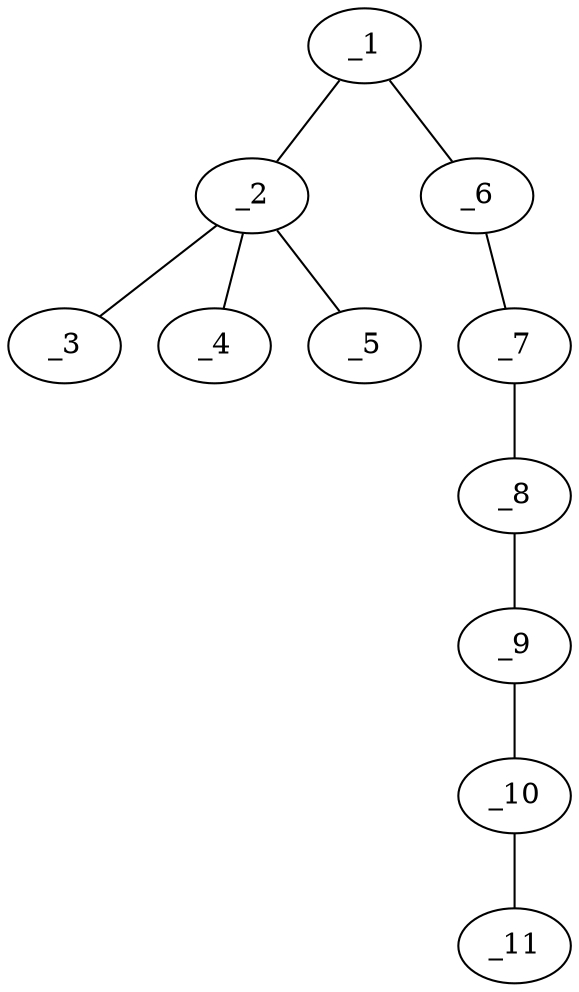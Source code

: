 graph molid634145 {
	_1	 [charge=0,
		chem=1,
		symbol="C  ",
		x="3.7321",
		y="0.5"];
	_2	 [charge=0,
		chem=17,
		symbol="Si ",
		x="2.866",
		y=0];
	_1 -- _2	 [valence=1];
	_6	 [charge=0,
		chem=1,
		symbol="C  ",
		x="4.5981",
		y=0];
	_1 -- _6	 [valence=2];
	_3	 [charge=0,
		chem=1,
		symbol="C  ",
		x=2,
		y="-0.5"];
	_2 -- _3	 [valence=1];
	_4	 [charge=0,
		chem=1,
		symbol="C  ",
		x="3.366",
		y="-0.866"];
	_2 -- _4	 [valence=1];
	_5	 [charge=0,
		chem=1,
		symbol="C  ",
		x="2.366",
		y="0.866"];
	_2 -- _5	 [valence=1];
	_7	 [charge=0,
		chem=1,
		symbol="C  ",
		x="5.4641",
		y="0.5"];
	_6 -- _7	 [valence=1];
	_8	 [charge=0,
		chem=1,
		symbol="C  ",
		x="6.3301",
		y=0];
	_7 -- _8	 [valence=1];
	_9	 [charge=0,
		chem=4,
		symbol="N  ",
		x="7.1962",
		y="0.5"];
	_8 -- _9	 [valence=1];
	_10	 [charge=0,
		chem=1,
		symbol="C  ",
		x="8.0622",
		y=0];
	_9 -- _10	 [valence=1];
	_11	 [charge=0,
		chem=2,
		symbol="O  ",
		x="8.9282",
		y="0.5"];
	_10 -- _11	 [valence=2];
}
